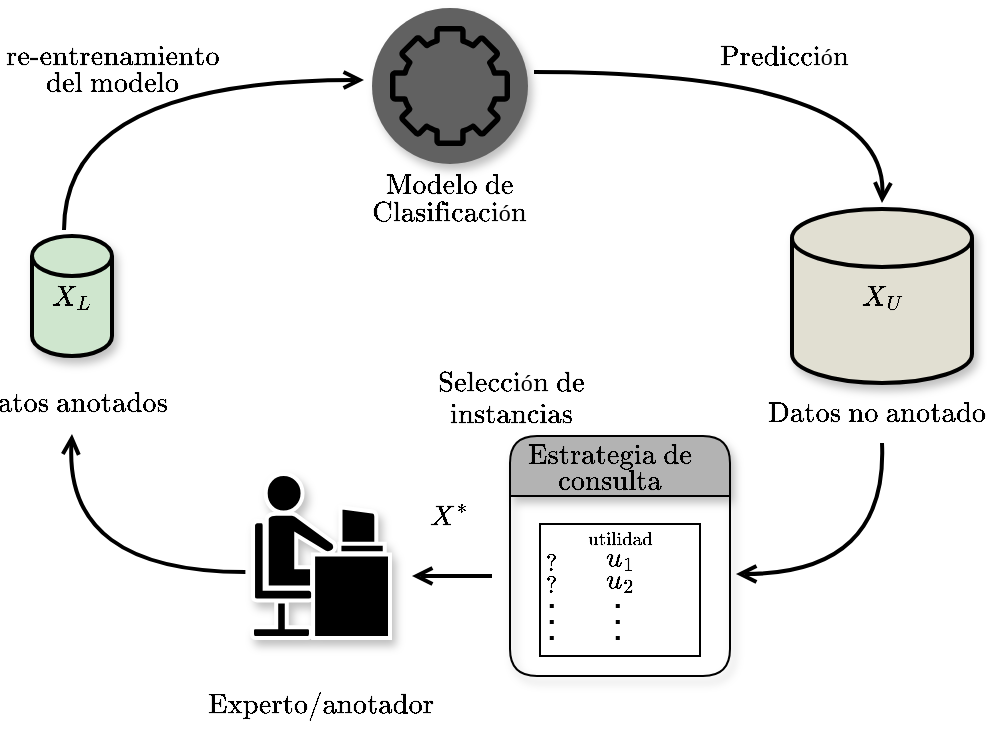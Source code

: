 <mxfile version="26.1.1">
  <diagram name="Page-1" id="MaZ4_USWdxWsWm0Qt7zz">
    <mxGraphModel dx="1933" dy="538" grid="1" gridSize="10" guides="1" tooltips="1" connect="1" arrows="1" fold="1" page="1" pageScale="1" pageWidth="200" pageHeight="160" math="1" shadow="0">
      <root>
        <mxCell id="0" />
        <mxCell id="1" parent="0" />
        <mxCell id="X0KQFQFh9XAcs2Yf_w4B-1" value="" style="ellipse;whiteSpace=wrap;html=1;aspect=fixed;fillColor=#616161;strokeColor=none;shadow=1;" parent="1" vertex="1">
          <mxGeometry x="-860" y="-144" width="78" height="78" as="geometry" />
        </mxCell>
        <mxCell id="X0KQFQFh9XAcs2Yf_w4B-2" value="" style="sketch=0;outlineConnect=0;fontColor=#232F3E;gradientColor=none;fillColor=#000000;strokeColor=none;dashed=0;verticalLabelPosition=bottom;verticalAlign=top;align=center;html=1;fontSize=12;fontStyle=0;aspect=fixed;pointerEvents=1;shape=mxgraph.aws4.gear;" parent="1" vertex="1">
          <mxGeometry x="-851" y="-135" width="60" height="60" as="geometry" />
        </mxCell>
        <mxCell id="X0KQFQFh9XAcs2Yf_w4B-3" value="" style="shape=image;html=1;verticalAlign=top;verticalLabelPosition=bottom;labelBackgroundColor=#ffffff;imageAspect=0;aspect=fixed;image=https://cdn0.iconfinder.com/data/icons/phosphor-light-vol-1/256/brain-light-128.png;imageBackground=#616161;" parent="1" vertex="1">
          <mxGeometry x="-837" y="-121" width="32" height="32" as="geometry" />
        </mxCell>
        <mxCell id="X0KQFQFh9XAcs2Yf_w4B-4" value="$$\text{Modelo de}$$" style="text;html=1;align=center;verticalAlign=middle;whiteSpace=wrap;rounded=0;" parent="1" vertex="1">
          <mxGeometry x="-851" y="-70" width="60" height="30" as="geometry" />
        </mxCell>
        <mxCell id="X0KQFQFh9XAcs2Yf_w4B-5" value="$$\text{Clasificación}$$" style="text;html=1;align=center;verticalAlign=middle;whiteSpace=wrap;rounded=0;" parent="1" vertex="1">
          <mxGeometry x="-851" y="-57" width="60" height="30" as="geometry" />
        </mxCell>
        <mxCell id="X0KQFQFh9XAcs2Yf_w4B-6" value="$$X_L$$" style="strokeWidth=2;html=1;shape=mxgraph.flowchart.database;whiteSpace=wrap;fillColor=#CFE6CE;shadow=1;" parent="1" vertex="1">
          <mxGeometry x="-1030" y="-30" width="40" height="60" as="geometry" />
        </mxCell>
        <mxCell id="X0KQFQFh9XAcs2Yf_w4B-7" value="$$X_U$$" style="strokeWidth=2;html=1;shape=mxgraph.flowchart.database;whiteSpace=wrap;fillColor=#E1DFD2;shadow=1;" parent="1" vertex="1">
          <mxGeometry x="-650" y="-43.5" width="90" height="87" as="geometry" />
        </mxCell>
        <mxCell id="X0KQFQFh9XAcs2Yf_w4B-8" value="" style="shape=mxgraph.cisco.people.androgenous_person;html=1;pointerEvents=1;dashed=0;fillColor=#000000;strokeColor=#ffffff;strokeWidth=2;verticalLabelPosition=bottom;verticalAlign=top;align=center;outlineConnect=0;shadow=1;" parent="1" vertex="1">
          <mxGeometry x="-920" y="89" width="69" height="82" as="geometry" />
        </mxCell>
        <mxCell id="X0KQFQFh9XAcs2Yf_w4B-28" value="" style="swimlane;rounded=1;fillColor=#B3B3B3;swimlaneLine=1;shadow=1;glass=0;swimlaneFillColor=none;gradientColor=none;whiteSpace=wrap;html=1;fontColor=default;labelBackgroundColor=none;labelBorderColor=none;textShadow=0;startSize=30;" parent="1" vertex="1">
          <mxGeometry x="-791" y="70" width="110" height="120" as="geometry">
            <mxRectangle x="-851" y="20" width="140" height="30" as="alternateBounds" />
          </mxGeometry>
        </mxCell>
        <mxCell id="M3TNASMA3s004Lqqm2Os-1" value="" style="rounded=0;whiteSpace=wrap;html=1;" vertex="1" parent="X0KQFQFh9XAcs2Yf_w4B-28">
          <mxGeometry x="15" y="44" width="80" height="66" as="geometry" />
        </mxCell>
        <mxCell id="M3TNASMA3s004Lqqm2Os-2" value="&lt;font style=&quot;font-size: 8px;&quot;&gt;$$\text{utilidad}$$&lt;/font&gt;" style="text;html=1;align=center;verticalAlign=middle;whiteSpace=wrap;rounded=0;" vertex="1" parent="X0KQFQFh9XAcs2Yf_w4B-28">
          <mxGeometry x="10" y="44" width="90" height="16" as="geometry" />
        </mxCell>
        <mxCell id="M3TNASMA3s004Lqqm2Os-3" value="$$\text{Estrategia de}$$" style="text;html=1;align=center;verticalAlign=middle;whiteSpace=wrap;rounded=0;" vertex="1" parent="X0KQFQFh9XAcs2Yf_w4B-28">
          <mxGeometry x="20" width="60" height="20" as="geometry" />
        </mxCell>
        <mxCell id="M3TNASMA3s004Lqqm2Os-4" value="$$\text{consulta}$$" style="text;html=1;align=center;verticalAlign=middle;whiteSpace=wrap;rounded=0;" vertex="1" parent="X0KQFQFh9XAcs2Yf_w4B-28">
          <mxGeometry x="20" y="13" width="60" height="20" as="geometry" />
        </mxCell>
        <mxCell id="M3TNASMA3s004Lqqm2Os-5" value="$$u_1$$" style="text;html=1;align=center;verticalAlign=middle;whiteSpace=wrap;rounded=0;" vertex="1" parent="X0KQFQFh9XAcs2Yf_w4B-28">
          <mxGeometry x="46" y="55" width="18" height="11" as="geometry" />
        </mxCell>
        <mxCell id="M3TNASMA3s004Lqqm2Os-6" value="$$u_2$$" style="text;html=1;align=center;verticalAlign=middle;whiteSpace=wrap;rounded=0;" vertex="1" parent="X0KQFQFh9XAcs2Yf_w4B-28">
          <mxGeometry x="46" y="66" width="18" height="11" as="geometry" />
        </mxCell>
        <mxCell id="M3TNASMA3s004Lqqm2Os-7" value="&lt;font style=&quot;font-size: 10px;&quot;&gt;$$?$$&lt;/font&gt;" style="text;html=1;align=center;verticalAlign=middle;whiteSpace=wrap;rounded=0;" vertex="1" parent="X0KQFQFh9XAcs2Yf_w4B-28">
          <mxGeometry x="12" y="58" width="18" height="11" as="geometry" />
        </mxCell>
        <mxCell id="M3TNASMA3s004Lqqm2Os-9" value="" style="endArrow=none;dashed=1;html=1;dashPattern=1 3;strokeWidth=2;rounded=0;" edge="1" parent="X0KQFQFh9XAcs2Yf_w4B-28">
          <mxGeometry width="50" height="50" relative="1" as="geometry">
            <mxPoint x="20.9" y="102" as="sourcePoint" />
            <mxPoint x="20.9" y="82" as="targetPoint" />
          </mxGeometry>
        </mxCell>
        <mxCell id="M3TNASMA3s004Lqqm2Os-8" value="&lt;font style=&quot;font-size: 10px;&quot;&gt;$$?$$&lt;/font&gt;" style="text;html=1;align=center;verticalAlign=middle;whiteSpace=wrap;rounded=0;" vertex="1" parent="1">
          <mxGeometry x="-779" y="139" width="18" height="11" as="geometry" />
        </mxCell>
        <mxCell id="M3TNASMA3s004Lqqm2Os-10" value="" style="endArrow=none;dashed=1;html=1;dashPattern=1 3;strokeWidth=2;rounded=0;" edge="1" parent="1">
          <mxGeometry width="50" height="50" relative="1" as="geometry">
            <mxPoint x="-737.1" y="172" as="sourcePoint" />
            <mxPoint x="-737.1" y="152" as="targetPoint" />
          </mxGeometry>
        </mxCell>
        <mxCell id="M3TNASMA3s004Lqqm2Os-11" value="$$\text{Datos anotados}$$" style="text;html=1;align=center;verticalAlign=middle;whiteSpace=wrap;rounded=0;" vertex="1" parent="1">
          <mxGeometry x="-1040" y="39" width="60" height="30" as="geometry" />
        </mxCell>
        <mxCell id="M3TNASMA3s004Lqqm2Os-12" value="$$\text{Datos no anotados}$$" style="text;html=1;align=center;verticalAlign=middle;whiteSpace=wrap;rounded=0;" vertex="1" parent="1">
          <mxGeometry x="-635" y="43.5" width="60" height="30" as="geometry" />
        </mxCell>
        <mxCell id="M3TNASMA3s004Lqqm2Os-13" value="$$\text{Experto/anotador}$$" style="text;html=1;align=center;verticalAlign=middle;whiteSpace=wrap;rounded=0;" vertex="1" parent="1">
          <mxGeometry x="-915" y="190" width="60" height="30" as="geometry" />
        </mxCell>
        <mxCell id="M3TNASMA3s004Lqqm2Os-17" value="" style="endArrow=open;html=1;rounded=0;exitX=0.5;exitY=1;exitDx=0;exitDy=0;entryX=1;entryY=0.5;entryDx=0;entryDy=0;curved=1;endFill=0;strokeWidth=2;" edge="1" parent="1" source="M3TNASMA3s004Lqqm2Os-12">
          <mxGeometry width="50" height="50" relative="1" as="geometry">
            <mxPoint x="-602" y="82.5" as="sourcePoint" />
            <mxPoint x="-678" y="139" as="targetPoint" />
            <Array as="points">
              <mxPoint x="-602" y="139" />
            </Array>
          </mxGeometry>
        </mxCell>
        <mxCell id="M3TNASMA3s004Lqqm2Os-19" value="" style="endArrow=open;html=1;rounded=0;entryX=0.5;entryY=1;entryDx=0;entryDy=0;exitX=0.01;exitY=0.5;exitDx=0;exitDy=0;exitPerimeter=0;strokeWidth=2;endFill=0;curved=1;" edge="1" parent="1" target="M3TNASMA3s004Lqqm2Os-11">
          <mxGeometry width="50" height="50" relative="1" as="geometry">
            <mxPoint x="-923.31" y="138" as="sourcePoint" />
            <mxPoint x="-1014.0" y="77" as="targetPoint" />
            <Array as="points">
              <mxPoint x="-1014" y="138" />
            </Array>
          </mxGeometry>
        </mxCell>
        <mxCell id="M3TNASMA3s004Lqqm2Os-20" value="" style="endArrow=open;html=1;rounded=0;endFill=0;strokeWidth=2;" edge="1" parent="1">
          <mxGeometry width="50" height="50" relative="1" as="geometry">
            <mxPoint x="-800" y="140" as="sourcePoint" />
            <mxPoint x="-840" y="140" as="targetPoint" />
          </mxGeometry>
        </mxCell>
        <mxCell id="M3TNASMA3s004Lqqm2Os-21" value="" style="endArrow=open;html=1;rounded=0;exitX=0.5;exitY=0;exitDx=0;exitDy=0;exitPerimeter=0;entryX=0;entryY=0.5;entryDx=0;entryDy=0;strokeWidth=2;endFill=0;curved=1;" edge="1" parent="1">
          <mxGeometry width="50" height="50" relative="1" as="geometry">
            <mxPoint x="-1014.0" y="-33.0" as="sourcePoint" />
            <mxPoint x="-864.0" y="-108" as="targetPoint" />
            <Array as="points">
              <mxPoint x="-1014" y="-108" />
            </Array>
          </mxGeometry>
        </mxCell>
        <mxCell id="M3TNASMA3s004Lqqm2Os-22" value="" style="endArrow=open;html=1;rounded=0;exitX=1;exitY=0.5;exitDx=0;exitDy=0;entryX=0.5;entryY=0;entryDx=0;entryDy=0;entryPerimeter=0;strokeWidth=2;endFill=0;curved=1;" edge="1" parent="1">
          <mxGeometry width="50" height="50" relative="1" as="geometry">
            <mxPoint x="-779.0" y="-112" as="sourcePoint" />
            <mxPoint x="-605" y="-46.5" as="targetPoint" />
            <Array as="points">
              <mxPoint x="-602" y="-112" />
            </Array>
          </mxGeometry>
        </mxCell>
        <mxCell id="M3TNASMA3s004Lqqm2Os-23" value="$$\text{re-entrenamiento}$$" style="text;html=1;align=center;verticalAlign=middle;whiteSpace=wrap;rounded=0;" vertex="1" parent="1">
          <mxGeometry x="-1020" y="-135" width="60" height="30" as="geometry" />
        </mxCell>
        <mxCell id="M3TNASMA3s004Lqqm2Os-24" value="$$\text{del modelo}$$" style="text;html=1;align=center;verticalAlign=middle;whiteSpace=wrap;rounded=0;" vertex="1" parent="1">
          <mxGeometry x="-1020" y="-121" width="60" height="30" as="geometry" />
        </mxCell>
        <mxCell id="M3TNASMA3s004Lqqm2Os-25" value="$$\text{Predicción}$$" style="text;html=1;align=center;verticalAlign=middle;whiteSpace=wrap;rounded=0;" vertex="1" parent="1">
          <mxGeometry x="-684" y="-135" width="60" height="30" as="geometry" />
        </mxCell>
        <mxCell id="M3TNASMA3s004Lqqm2Os-26" value="$$\text{Selección de}$$" style="text;html=1;align=center;verticalAlign=middle;whiteSpace=wrap;rounded=0;" vertex="1" parent="1">
          <mxGeometry x="-820" y="27.5" width="60" height="30" as="geometry" />
        </mxCell>
        <mxCell id="M3TNASMA3s004Lqqm2Os-27" value="$$\text{instancias}$$" style="text;html=1;align=center;verticalAlign=middle;whiteSpace=wrap;rounded=0;" vertex="1" parent="1">
          <mxGeometry x="-820" y="43.5" width="60" height="30" as="geometry" />
        </mxCell>
        <mxCell id="M3TNASMA3s004Lqqm2Os-28" value="$$X^{*}$$" style="text;html=1;align=center;verticalAlign=middle;whiteSpace=wrap;rounded=0;" vertex="1" parent="1">
          <mxGeometry x="-851" y="95" width="60" height="30" as="geometry" />
        </mxCell>
      </root>
    </mxGraphModel>
  </diagram>
</mxfile>
